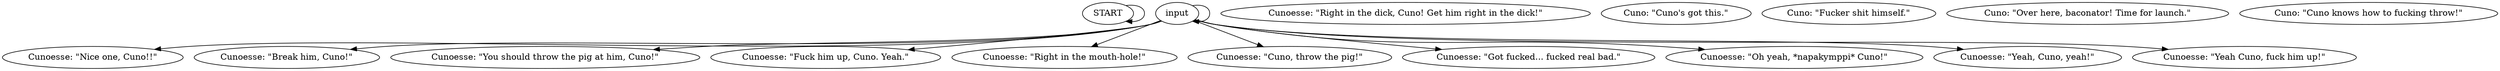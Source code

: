 # YARD / CUNOESSE barks
# Cunoesse eggs Cuno on.
# ==================================================
digraph G {
	  0 [label="START"];
	  1 [label="input"];
	  2 [label="Cunoesse: \"Right in the dick, Cuno! Get him right in the dick!\""];
	  3 [label="Cuno: \"Cuno's got this.\""];
	  4 [label="Cunoesse: \"Nice one, Cuno!!\""];
	  5 [label="Cunoesse: \"Break him, Cuno!\""];
	  6 [label="Cunoesse: \"You should throw the pig at him, Cuno!\""];
	  7 [label="Cuno: \"Fucker shit himself.\""];
	  8 [label="Cuno: \"Over here, baconator! Time for launch.\""];
	  9 [label="Cuno: \"Cuno knows how to fucking throw!\""];
	  10 [label="Cunoesse: \"Fuck him up, Cuno. Yeah.\""];
	  11 [label="Cunoesse: \"Right in the mouth-hole!\""];
	  12 [label="Cunoesse: \"Cuno, throw the pig!\""];
	  13 [label="Cunoesse: \"Got fucked... fucked real bad.\""];
	  14 [label="Cunoesse: \"Oh yeah, *napakymppi* Cuno!\""];
	  15 [label="Cunoesse: \"Yeah, Cuno, yeah!\""];
	  16 [label="Cunoesse: \"Yeah Cuno, fuck him up!\""];
	  0 -> 0
	  1 -> 1
	  1 -> 4
	  1 -> 5
	  1 -> 6
	  1 -> 10
	  1 -> 11
	  1 -> 12
	  1 -> 13
	  1 -> 14
	  1 -> 15
	  1 -> 16
}

